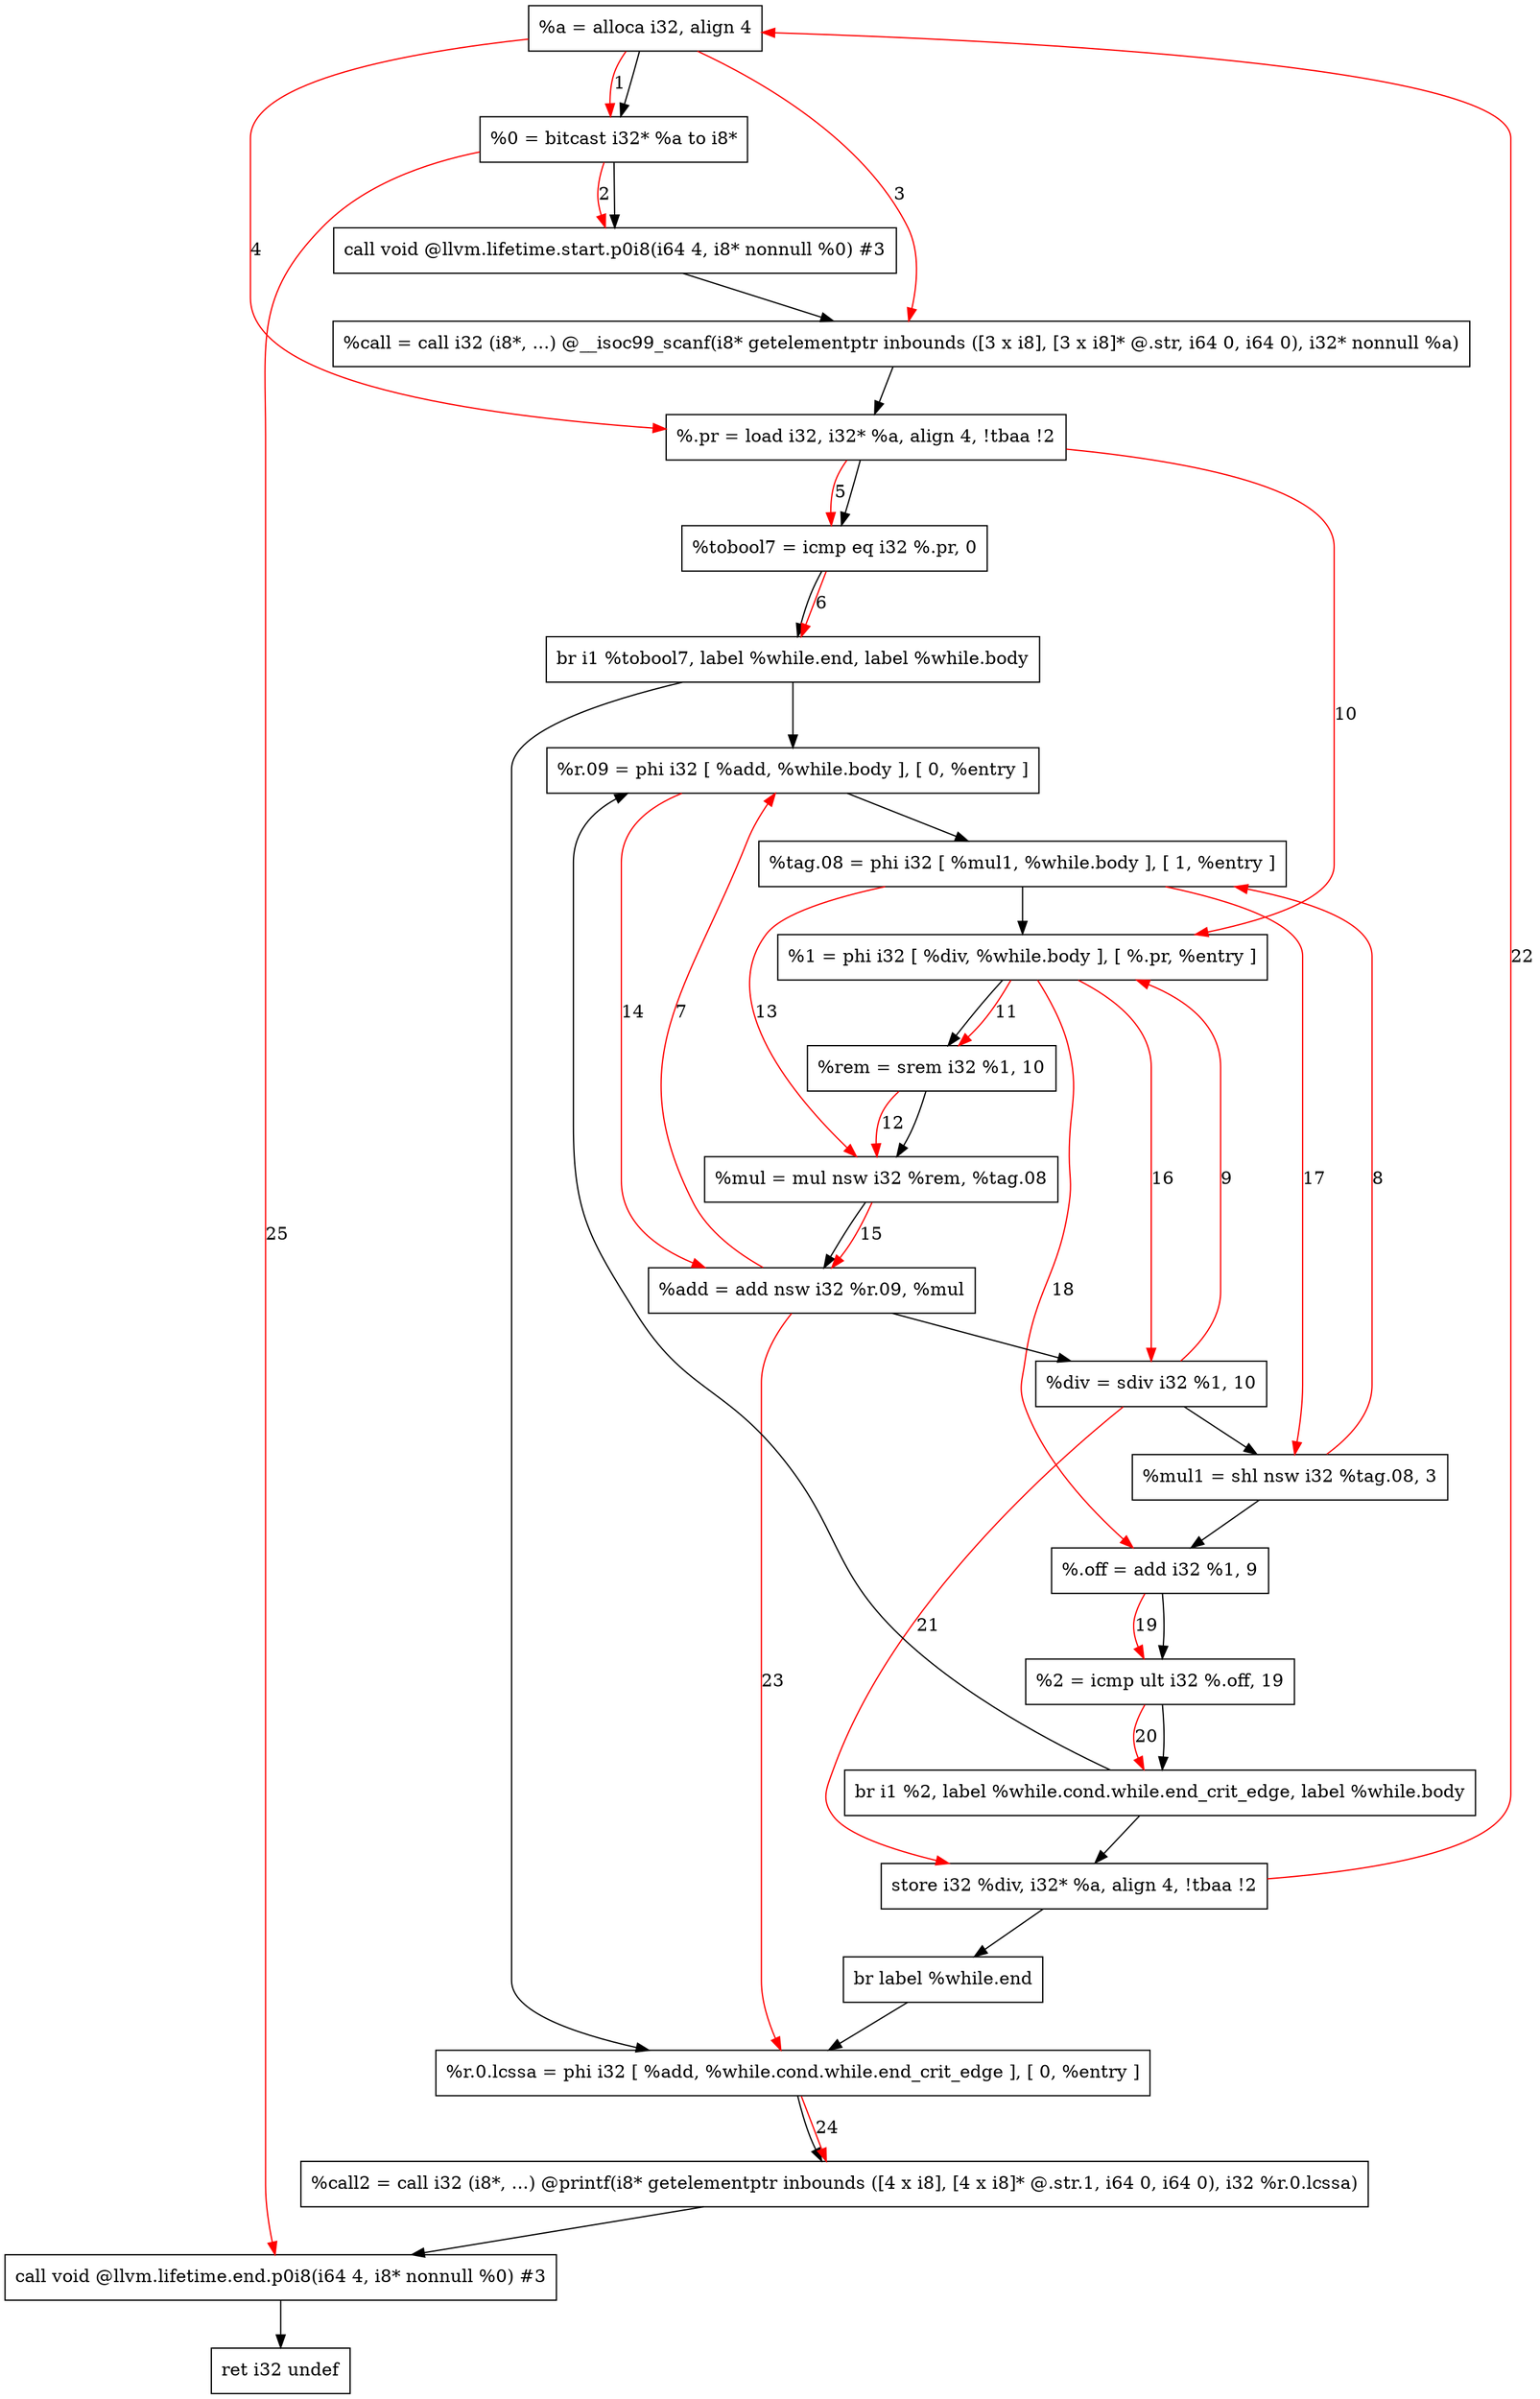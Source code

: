 digraph "CDFG for'func' function" {
	Node0x55e2083d8ba8[shape=record, label="  %a = alloca i32, align 4"]
	Node0x55e2083d9268[shape=record, label="  %0 = bitcast i32* %a to i8*"]
	Node0x55e2083d96c8[shape=record, label="  call void @llvm.lifetime.start.p0i8(i64 4, i8* nonnull %0) #3"]
	Node0x55e2083d9b28[shape=record, label="  %call = call i32 (i8*, ...) @__isoc99_scanf(i8* getelementptr inbounds ([3 x i8], [3 x i8]* @.str, i64 0, i64 0), i32* nonnull %a)"]
	Node0x55e2083d9be8[shape=record, label="  %.pr = load i32, i32* %a, align 4, !tbaa !2"]
	Node0x55e2083dab60[shape=record, label="  %tobool7 = icmp eq i32 %.pr, 0"]
	Node0x55e20836e348[shape=record, label="  br i1 %tobool7, label %while.end, label %while.body"]
	Node0x55e2083dadd8[shape=record, label="  %r.09 = phi i32 [ %add, %while.body ], [ 0, %entry ]"]
	Node0x55e2083daf48[shape=record, label="  %tag.08 = phi i32 [ %mul1, %while.body ], [ 1, %entry ]"]
	Node0x55e2083db0b8[shape=record, label="  %1 = phi i32 [ %div, %while.body ], [ %.pr, %entry ]"]
	Node0x55e2083db1d0[shape=record, label="  %rem = srem i32 %1, 10"]
	Node0x55e2083db240[shape=record, label="  %mul = mul nsw i32 %rem, %tag.08"]
	Node0x55e2083db2d0[shape=record, label="  %add = add nsw i32 %r.09, %mul"]
	Node0x55e2083db340[shape=record, label="  %div = sdiv i32 %1, 10"]
	Node0x55e2083db550[shape=record, label="  %mul1 = shl nsw i32 %tag.08, 3"]
	Node0x55e2083db5c0[shape=record, label="  %.off = add i32 %1, 9"]
	Node0x55e2083db650[shape=record, label="  %2 = icmp ult i32 %.off, 19"]
	Node0x55e20836e468[shape=record, label="  br i1 %2, label %while.cond.while.end_crit_edge, label %while.body"]
	Node0x55e2083db810[shape=record, label="  store i32 %div, i32* %a, align 4, !tbaa !2"]
	Node0x55e2083daef8[shape=record, label="  br label %while.end"]
	Node0x55e2083dbe78[shape=record, label="  %r.0.lcssa = phi i32 [ %add, %while.cond.while.end_crit_edge ], [ 0, %entry ]"]
	Node0x55e2083dbfd8[shape=record, label="  %call2 = call i32 (i8*, ...) @printf(i8* getelementptr inbounds ([4 x i8], [4 x i8]* @.str.1, i64 0, i64 0), i32 %r.0.lcssa)"]
	Node0x55e2083dc238[shape=record, label="  call void @llvm.lifetime.end.p0i8(i64 4, i8* nonnull %0) #3"]
	Node0x55e2083dad38[shape=record, label="  ret i32 undef"]
	Node0x55e2083d8ba8 -> Node0x55e2083d9268
	Node0x55e2083d9268 -> Node0x55e2083d96c8
	Node0x55e2083d96c8 -> Node0x55e2083d9b28
	Node0x55e2083d9b28 -> Node0x55e2083d9be8
	Node0x55e2083d9be8 -> Node0x55e2083dab60
	Node0x55e2083dab60 -> Node0x55e20836e348
	Node0x55e20836e348 -> Node0x55e2083dbe78
	Node0x55e20836e348 -> Node0x55e2083dadd8
	Node0x55e2083dadd8 -> Node0x55e2083daf48
	Node0x55e2083daf48 -> Node0x55e2083db0b8
	Node0x55e2083db0b8 -> Node0x55e2083db1d0
	Node0x55e2083db1d0 -> Node0x55e2083db240
	Node0x55e2083db240 -> Node0x55e2083db2d0
	Node0x55e2083db2d0 -> Node0x55e2083db340
	Node0x55e2083db340 -> Node0x55e2083db550
	Node0x55e2083db550 -> Node0x55e2083db5c0
	Node0x55e2083db5c0 -> Node0x55e2083db650
	Node0x55e2083db650 -> Node0x55e20836e468
	Node0x55e20836e468 -> Node0x55e2083db810
	Node0x55e20836e468 -> Node0x55e2083dadd8
	Node0x55e2083db810 -> Node0x55e2083daef8
	Node0x55e2083daef8 -> Node0x55e2083dbe78
	Node0x55e2083dbe78 -> Node0x55e2083dbfd8
	Node0x55e2083dbfd8 -> Node0x55e2083dc238
	Node0x55e2083dc238 -> Node0x55e2083dad38
edge [color=red]
	Node0x55e2083d8ba8 -> Node0x55e2083d9268[label="1"]
	Node0x55e2083d9268 -> Node0x55e2083d96c8[label="2"]
	Node0x55e2083d8ba8 -> Node0x55e2083d9b28[label="3"]
	Node0x55e2083d8ba8 -> Node0x55e2083d9be8[label="4"]
	Node0x55e2083d9be8 -> Node0x55e2083dab60[label="5"]
	Node0x55e2083dab60 -> Node0x55e20836e348[label="6"]
	Node0x55e2083db2d0 -> Node0x55e2083dadd8[label="7"]
	Node0x55e2083db550 -> Node0x55e2083daf48[label="8"]
	Node0x55e2083db340 -> Node0x55e2083db0b8[label="9"]
	Node0x55e2083d9be8 -> Node0x55e2083db0b8[label="10"]
	Node0x55e2083db0b8 -> Node0x55e2083db1d0[label="11"]
	Node0x55e2083db1d0 -> Node0x55e2083db240[label="12"]
	Node0x55e2083daf48 -> Node0x55e2083db240[label="13"]
	Node0x55e2083dadd8 -> Node0x55e2083db2d0[label="14"]
	Node0x55e2083db240 -> Node0x55e2083db2d0[label="15"]
	Node0x55e2083db0b8 -> Node0x55e2083db340[label="16"]
	Node0x55e2083daf48 -> Node0x55e2083db550[label="17"]
	Node0x55e2083db0b8 -> Node0x55e2083db5c0[label="18"]
	Node0x55e2083db5c0 -> Node0x55e2083db650[label="19"]
	Node0x55e2083db650 -> Node0x55e20836e468[label="20"]
	Node0x55e2083db340 -> Node0x55e2083db810[label="21"]
	Node0x55e2083db810 -> Node0x55e2083d8ba8[label="22"]
	Node0x55e2083db2d0 -> Node0x55e2083dbe78[label="23"]
	Node0x55e2083dbe78 -> Node0x55e2083dbfd8[label="24"]
	Node0x55e2083d9268 -> Node0x55e2083dc238[label="25"]
}
